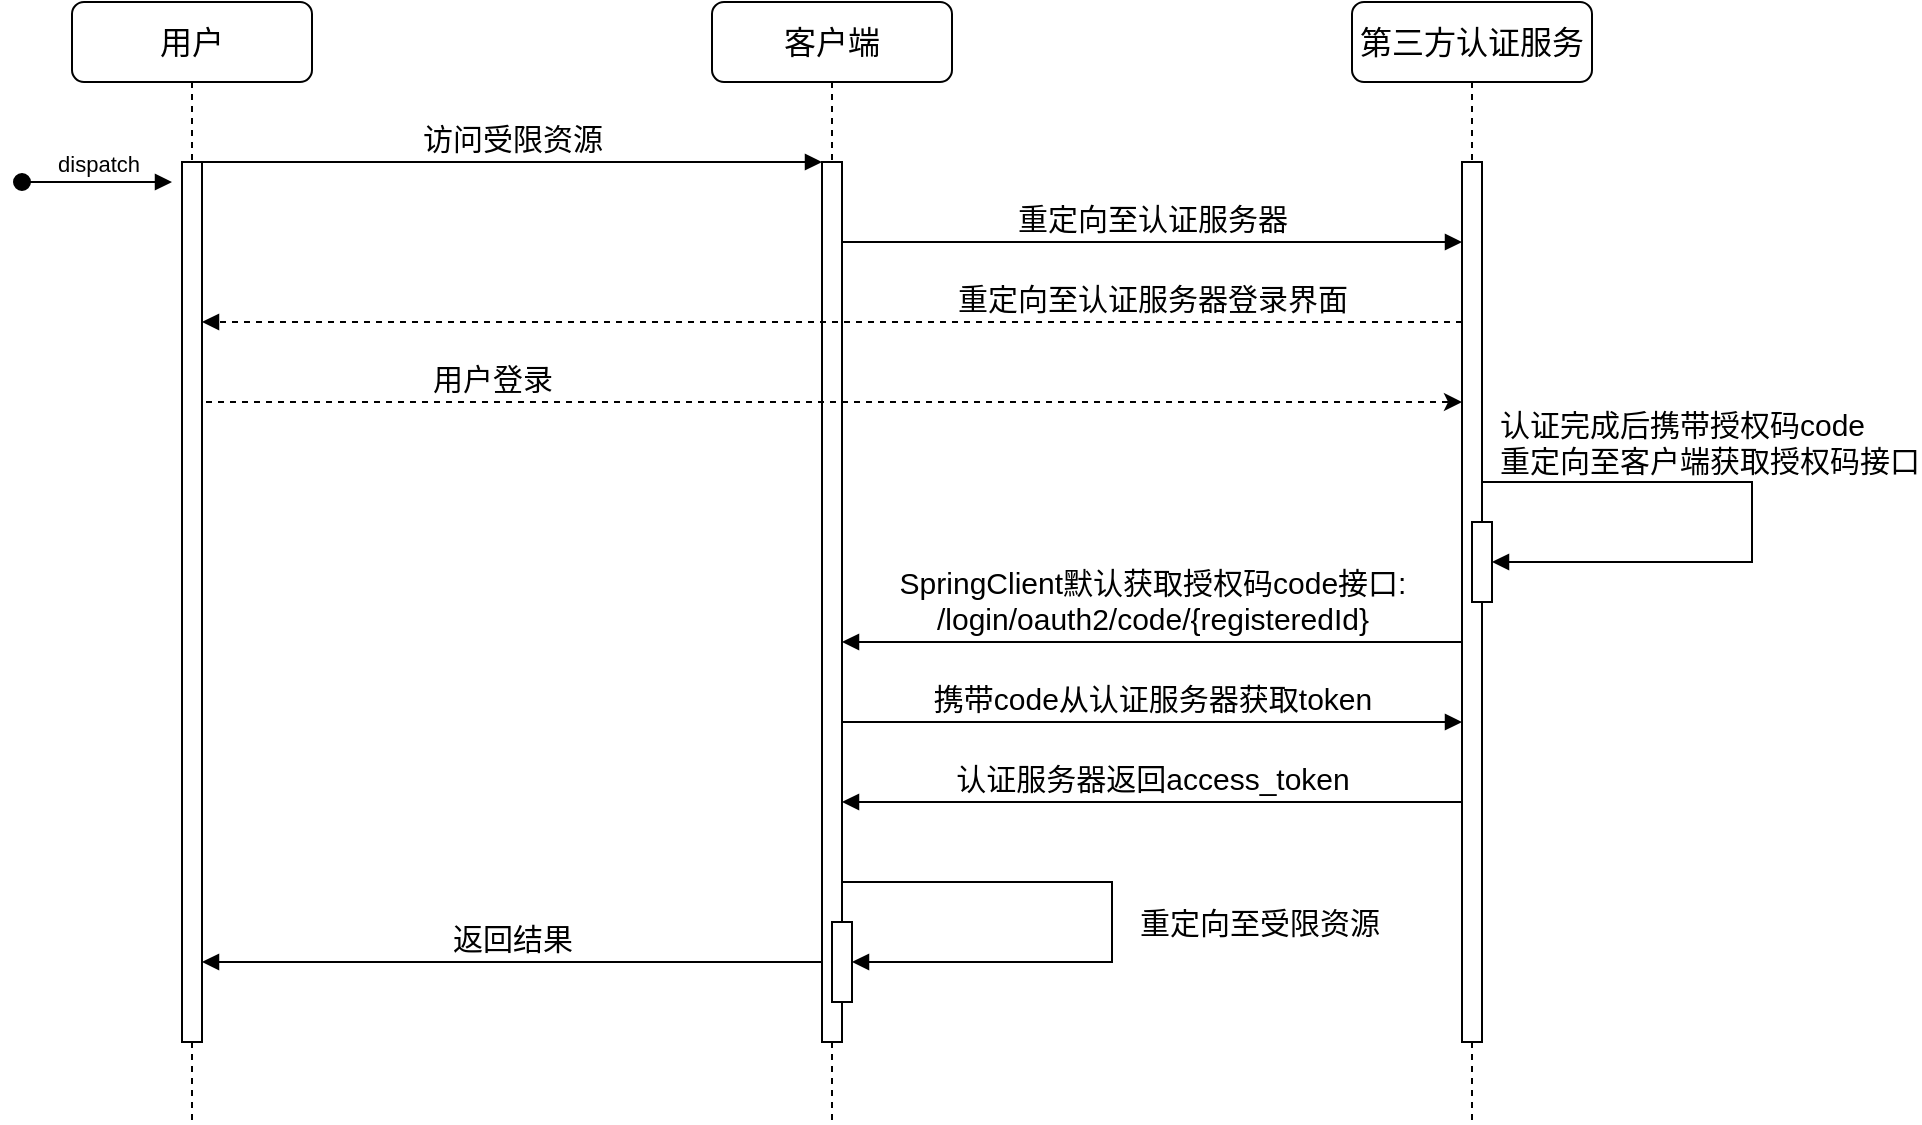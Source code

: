 <mxfile version="22.1.18" type="device">
  <diagram name="Page-1" id="2YBvvXClWsGukQMizWep">
    <mxGraphModel dx="1102" dy="790" grid="1" gridSize="10" guides="1" tooltips="1" connect="1" arrows="1" fold="1" page="1" pageScale="1" pageWidth="850" pageHeight="1100" math="0" shadow="0">
      <root>
        <mxCell id="0" />
        <mxCell id="1" parent="0" />
        <mxCell id="aM9ryv3xv72pqoxQDRHE-1" value="用户" style="shape=umlLifeline;perimeter=lifelinePerimeter;whiteSpace=wrap;html=1;container=0;dropTarget=0;collapsible=0;recursiveResize=0;outlineConnect=0;portConstraint=eastwest;newEdgeStyle={&quot;edgeStyle&quot;:&quot;elbowEdgeStyle&quot;,&quot;elbow&quot;:&quot;vertical&quot;,&quot;curved&quot;:0,&quot;rounded&quot;:0};rounded=1;glass=0;fontSize=16;" parent="1" vertex="1">
          <mxGeometry x="40" y="120" width="120" height="560" as="geometry" />
        </mxCell>
        <mxCell id="aM9ryv3xv72pqoxQDRHE-2" value="" style="html=1;points=[];perimeter=orthogonalPerimeter;outlineConnect=0;targetShapes=umlLifeline;portConstraint=eastwest;newEdgeStyle={&quot;edgeStyle&quot;:&quot;elbowEdgeStyle&quot;,&quot;elbow&quot;:&quot;vertical&quot;,&quot;curved&quot;:0,&quot;rounded&quot;:0};" parent="aM9ryv3xv72pqoxQDRHE-1" vertex="1">
          <mxGeometry x="55" y="80" width="10" height="440" as="geometry" />
        </mxCell>
        <mxCell id="aM9ryv3xv72pqoxQDRHE-3" value="dispatch" style="html=1;verticalAlign=bottom;startArrow=oval;endArrow=block;startSize=8;edgeStyle=elbowEdgeStyle;elbow=vertical;curved=0;rounded=0;" parent="aM9ryv3xv72pqoxQDRHE-1" edge="1">
          <mxGeometry relative="1" as="geometry">
            <mxPoint x="-25" y="90" as="sourcePoint" />
            <mxPoint x="50" y="90" as="targetPoint" />
          </mxGeometry>
        </mxCell>
        <mxCell id="aM9ryv3xv72pqoxQDRHE-5" value="客户端" style="shape=umlLifeline;perimeter=lifelinePerimeter;whiteSpace=wrap;html=1;container=0;dropTarget=0;collapsible=0;recursiveResize=0;outlineConnect=0;portConstraint=eastwest;newEdgeStyle={&quot;edgeStyle&quot;:&quot;elbowEdgeStyle&quot;,&quot;elbow&quot;:&quot;vertical&quot;,&quot;curved&quot;:0,&quot;rounded&quot;:0};rounded=1;fontSize=16;" parent="1" vertex="1">
          <mxGeometry x="360" y="120" width="120" height="560" as="geometry" />
        </mxCell>
        <mxCell id="aM9ryv3xv72pqoxQDRHE-6" value="" style="html=1;points=[];perimeter=orthogonalPerimeter;outlineConnect=0;targetShapes=umlLifeline;portConstraint=eastwest;newEdgeStyle={&quot;edgeStyle&quot;:&quot;elbowEdgeStyle&quot;,&quot;elbow&quot;:&quot;vertical&quot;,&quot;curved&quot;:0,&quot;rounded&quot;:0};" parent="aM9ryv3xv72pqoxQDRHE-5" vertex="1">
          <mxGeometry x="55" y="80" width="10" height="440" as="geometry" />
        </mxCell>
        <mxCell id="m_zvtKBPKAg6yipebVK6-15" value="" style="html=1;points=[[0,0,0,0,5],[0,1,0,0,-5],[1,0,0,0,5],[1,1,0,0,-5]];perimeter=orthogonalPerimeter;outlineConnect=0;targetShapes=umlLifeline;portConstraint=eastwest;newEdgeStyle={&quot;curved&quot;:0,&quot;rounded&quot;:0};" vertex="1" parent="aM9ryv3xv72pqoxQDRHE-5">
          <mxGeometry x="60" y="460" width="10" height="40" as="geometry" />
        </mxCell>
        <mxCell id="aM9ryv3xv72pqoxQDRHE-7" value="访问受限资源" style="html=1;verticalAlign=bottom;endArrow=block;edgeStyle=elbowEdgeStyle;elbow=vertical;curved=0;rounded=0;fontSize=15;" parent="1" source="aM9ryv3xv72pqoxQDRHE-2" target="aM9ryv3xv72pqoxQDRHE-6" edge="1">
          <mxGeometry relative="1" as="geometry">
            <mxPoint x="195" y="210" as="sourcePoint" />
            <Array as="points">
              <mxPoint x="180" y="200" />
            </Array>
          </mxGeometry>
        </mxCell>
        <mxCell id="aM9ryv3xv72pqoxQDRHE-9" value="返回结果" style="html=1;verticalAlign=bottom;endArrow=block;edgeStyle=elbowEdgeStyle;elbow=vertical;curved=0;rounded=0;fontSize=15;" parent="1" edge="1">
          <mxGeometry relative="1" as="geometry">
            <mxPoint x="415" y="600" as="sourcePoint" />
            <Array as="points">
              <mxPoint x="190" y="600" />
            </Array>
            <mxPoint x="105" y="600" as="targetPoint" />
          </mxGeometry>
        </mxCell>
        <mxCell id="m_zvtKBPKAg6yipebVK6-1" value="第三方认证服务" style="shape=umlLifeline;perimeter=lifelinePerimeter;whiteSpace=wrap;html=1;container=0;dropTarget=0;collapsible=0;recursiveResize=0;outlineConnect=0;portConstraint=eastwest;newEdgeStyle={&quot;edgeStyle&quot;:&quot;elbowEdgeStyle&quot;,&quot;elbow&quot;:&quot;vertical&quot;,&quot;curved&quot;:0,&quot;rounded&quot;:0};rounded=1;fontSize=16;" vertex="1" parent="1">
          <mxGeometry x="680" y="120" width="120" height="560" as="geometry" />
        </mxCell>
        <mxCell id="m_zvtKBPKAg6yipebVK6-2" value="" style="html=1;points=[];perimeter=orthogonalPerimeter;outlineConnect=0;targetShapes=umlLifeline;portConstraint=eastwest;newEdgeStyle={&quot;edgeStyle&quot;:&quot;elbowEdgeStyle&quot;,&quot;elbow&quot;:&quot;vertical&quot;,&quot;curved&quot;:0,&quot;rounded&quot;:0};" vertex="1" parent="m_zvtKBPKAg6yipebVK6-1">
          <mxGeometry x="55" y="80" width="10" height="440" as="geometry" />
        </mxCell>
        <mxCell id="m_zvtKBPKAg6yipebVK6-8" value="" style="html=1;points=[[0,0,0,0,5],[0,1,0,0,-5],[1,0,0,0,5],[1,1,0,0,-5]];perimeter=orthogonalPerimeter;outlineConnect=0;targetShapes=umlLifeline;portConstraint=eastwest;newEdgeStyle={&quot;curved&quot;:0,&quot;rounded&quot;:0};" vertex="1" parent="m_zvtKBPKAg6yipebVK6-1">
          <mxGeometry x="60" y="260" width="10" height="40" as="geometry" />
        </mxCell>
        <mxCell id="m_zvtKBPKAg6yipebVK6-9" value="认证完成后携带授权码code&lt;br&gt;重定向至客户端获取授权码接口" style="html=1;align=left;spacingLeft=2;endArrow=block;rounded=0;edgeStyle=orthogonalEdgeStyle;curved=0;rounded=0;fontSize=15;" edge="1" target="m_zvtKBPKAg6yipebVK6-8" parent="m_zvtKBPKAg6yipebVK6-1">
          <mxGeometry x="-0.966" y="20" relative="1" as="geometry">
            <mxPoint x="65" y="240" as="sourcePoint" />
            <Array as="points">
              <mxPoint x="200" y="240" />
              <mxPoint x="200" y="280" />
            </Array>
            <mxPoint as="offset" />
          </mxGeometry>
        </mxCell>
        <mxCell id="m_zvtKBPKAg6yipebVK6-3" value="重定向至认证服务器" style="html=1;verticalAlign=bottom;endArrow=block;edgeStyle=elbowEdgeStyle;elbow=vertical;curved=0;rounded=0;fontSize=15;" edge="1" parent="1">
          <mxGeometry relative="1" as="geometry">
            <mxPoint x="425" y="240" as="sourcePoint" />
            <Array as="points">
              <mxPoint x="500" y="240" />
            </Array>
            <mxPoint x="735" y="240" as="targetPoint" />
          </mxGeometry>
        </mxCell>
        <mxCell id="m_zvtKBPKAg6yipebVK6-4" value="重定向至认证服务器登录界面" style="html=1;verticalAlign=bottom;endArrow=block;edgeStyle=elbowEdgeStyle;elbow=vertical;curved=0;rounded=0;fontSize=15;dashed=1;" edge="1" parent="1" target="aM9ryv3xv72pqoxQDRHE-2">
          <mxGeometry x="-0.508" relative="1" as="geometry">
            <mxPoint x="735" y="280" as="sourcePoint" />
            <Array as="points">
              <mxPoint x="510" y="280" />
            </Array>
            <mxPoint x="110" y="280" as="targetPoint" />
            <mxPoint as="offset" />
          </mxGeometry>
        </mxCell>
        <mxCell id="m_zvtKBPKAg6yipebVK6-6" value="" style="endArrow=classic;html=1;rounded=0;dashed=1;fontSize=15;" edge="1" parent="1" target="m_zvtKBPKAg6yipebVK6-2">
          <mxGeometry width="50" height="50" relative="1" as="geometry">
            <mxPoint x="107" y="320" as="sourcePoint" />
            <mxPoint x="730" y="320" as="targetPoint" />
          </mxGeometry>
        </mxCell>
        <mxCell id="m_zvtKBPKAg6yipebVK6-7" value="用户登录" style="edgeLabel;html=1;align=center;verticalAlign=middle;resizable=0;points=[];fontSize=15;" vertex="1" connectable="0" parent="m_zvtKBPKAg6yipebVK6-6">
          <mxGeometry x="-0.37" relative="1" as="geometry">
            <mxPoint x="-55" y="-12" as="offset" />
          </mxGeometry>
        </mxCell>
        <mxCell id="m_zvtKBPKAg6yipebVK6-11" value="SpringClient默认获取授权码code接口:&lt;br&gt;/login/oauth2/code/{registeredId}" style="html=1;verticalAlign=bottom;endArrow=block;edgeStyle=elbowEdgeStyle;elbow=vertical;curved=0;rounded=0;fontSize=15;" edge="1" parent="1">
          <mxGeometry relative="1" as="geometry">
            <mxPoint x="735" y="440" as="sourcePoint" />
            <Array as="points">
              <mxPoint x="510" y="440" />
            </Array>
            <mxPoint x="425" y="440" as="targetPoint" />
          </mxGeometry>
        </mxCell>
        <mxCell id="m_zvtKBPKAg6yipebVK6-12" value="携带code从认证服务器获取token" style="html=1;verticalAlign=bottom;endArrow=block;edgeStyle=elbowEdgeStyle;elbow=vertical;curved=0;rounded=0;fontSize=15;" edge="1" parent="1">
          <mxGeometry relative="1" as="geometry">
            <mxPoint x="425" y="480" as="sourcePoint" />
            <Array as="points">
              <mxPoint x="500" y="480" />
            </Array>
            <mxPoint x="735" y="480" as="targetPoint" />
          </mxGeometry>
        </mxCell>
        <mxCell id="m_zvtKBPKAg6yipebVK6-13" value="认证服务器返回access_token" style="html=1;verticalAlign=bottom;endArrow=block;edgeStyle=elbowEdgeStyle;elbow=vertical;curved=0;rounded=0;fontSize=15;" edge="1" parent="1">
          <mxGeometry relative="1" as="geometry">
            <mxPoint x="735" y="520" as="sourcePoint" />
            <Array as="points">
              <mxPoint x="510" y="520" />
            </Array>
            <mxPoint x="425" y="520" as="targetPoint" />
          </mxGeometry>
        </mxCell>
        <mxCell id="m_zvtKBPKAg6yipebVK6-14" value="重定向至受限资源" style="html=1;align=left;spacingLeft=2;endArrow=block;rounded=0;edgeStyle=orthogonalEdgeStyle;curved=0;rounded=0;fontSize=15;" edge="1" parent="1">
          <mxGeometry x="0.016" y="10" relative="1" as="geometry">
            <mxPoint x="425" y="560" as="sourcePoint" />
            <Array as="points">
              <mxPoint x="560" y="560" />
              <mxPoint x="560" y="600" />
            </Array>
            <mxPoint x="430" y="600" as="targetPoint" />
            <mxPoint as="offset" />
          </mxGeometry>
        </mxCell>
      </root>
    </mxGraphModel>
  </diagram>
</mxfile>
